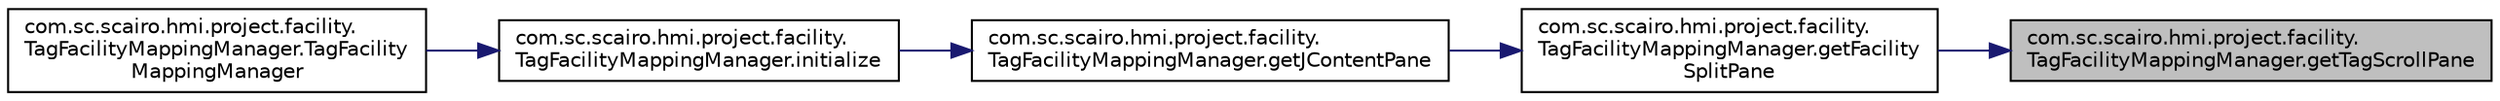 digraph "com.sc.scairo.hmi.project.facility.TagFacilityMappingManager.getTagScrollPane"
{
 // LATEX_PDF_SIZE
  edge [fontname="Helvetica",fontsize="10",labelfontname="Helvetica",labelfontsize="10"];
  node [fontname="Helvetica",fontsize="10",shape=record];
  rankdir="RL";
  Node1 [label="com.sc.scairo.hmi.project.facility.\lTagFacilityMappingManager.getTagScrollPane",height=0.2,width=0.4,color="black", fillcolor="grey75", style="filled", fontcolor="black",tooltip=" "];
  Node1 -> Node2 [dir="back",color="midnightblue",fontsize="10",style="solid",fontname="Helvetica"];
  Node2 [label="com.sc.scairo.hmi.project.facility.\lTagFacilityMappingManager.getFacility\lSplitPane",height=0.2,width=0.4,color="black", fillcolor="white", style="filled",URL="$classcom_1_1sc_1_1scairo_1_1hmi_1_1project_1_1facility_1_1_tag_facility_mapping_manager.html#a337c1a251433c5897e0ec4613ef09a79",tooltip=" "];
  Node2 -> Node3 [dir="back",color="midnightblue",fontsize="10",style="solid",fontname="Helvetica"];
  Node3 [label="com.sc.scairo.hmi.project.facility.\lTagFacilityMappingManager.getJContentPane",height=0.2,width=0.4,color="black", fillcolor="white", style="filled",URL="$classcom_1_1sc_1_1scairo_1_1hmi_1_1project_1_1facility_1_1_tag_facility_mapping_manager.html#a535a81d40f66e33adc1cff78953db647",tooltip=" "];
  Node3 -> Node4 [dir="back",color="midnightblue",fontsize="10",style="solid",fontname="Helvetica"];
  Node4 [label="com.sc.scairo.hmi.project.facility.\lTagFacilityMappingManager.initialize",height=0.2,width=0.4,color="black", fillcolor="white", style="filled",URL="$classcom_1_1sc_1_1scairo_1_1hmi_1_1project_1_1facility_1_1_tag_facility_mapping_manager.html#ad55dea28c664c87ed01ce6ece33c76fb",tooltip=" "];
  Node4 -> Node5 [dir="back",color="midnightblue",fontsize="10",style="solid",fontname="Helvetica"];
  Node5 [label="com.sc.scairo.hmi.project.facility.\lTagFacilityMappingManager.TagFacility\lMappingManager",height=0.2,width=0.4,color="black", fillcolor="white", style="filled",URL="$classcom_1_1sc_1_1scairo_1_1hmi_1_1project_1_1facility_1_1_tag_facility_mapping_manager.html#a0942dcfaebaef772f96871ac1775854d",tooltip=" "];
}
